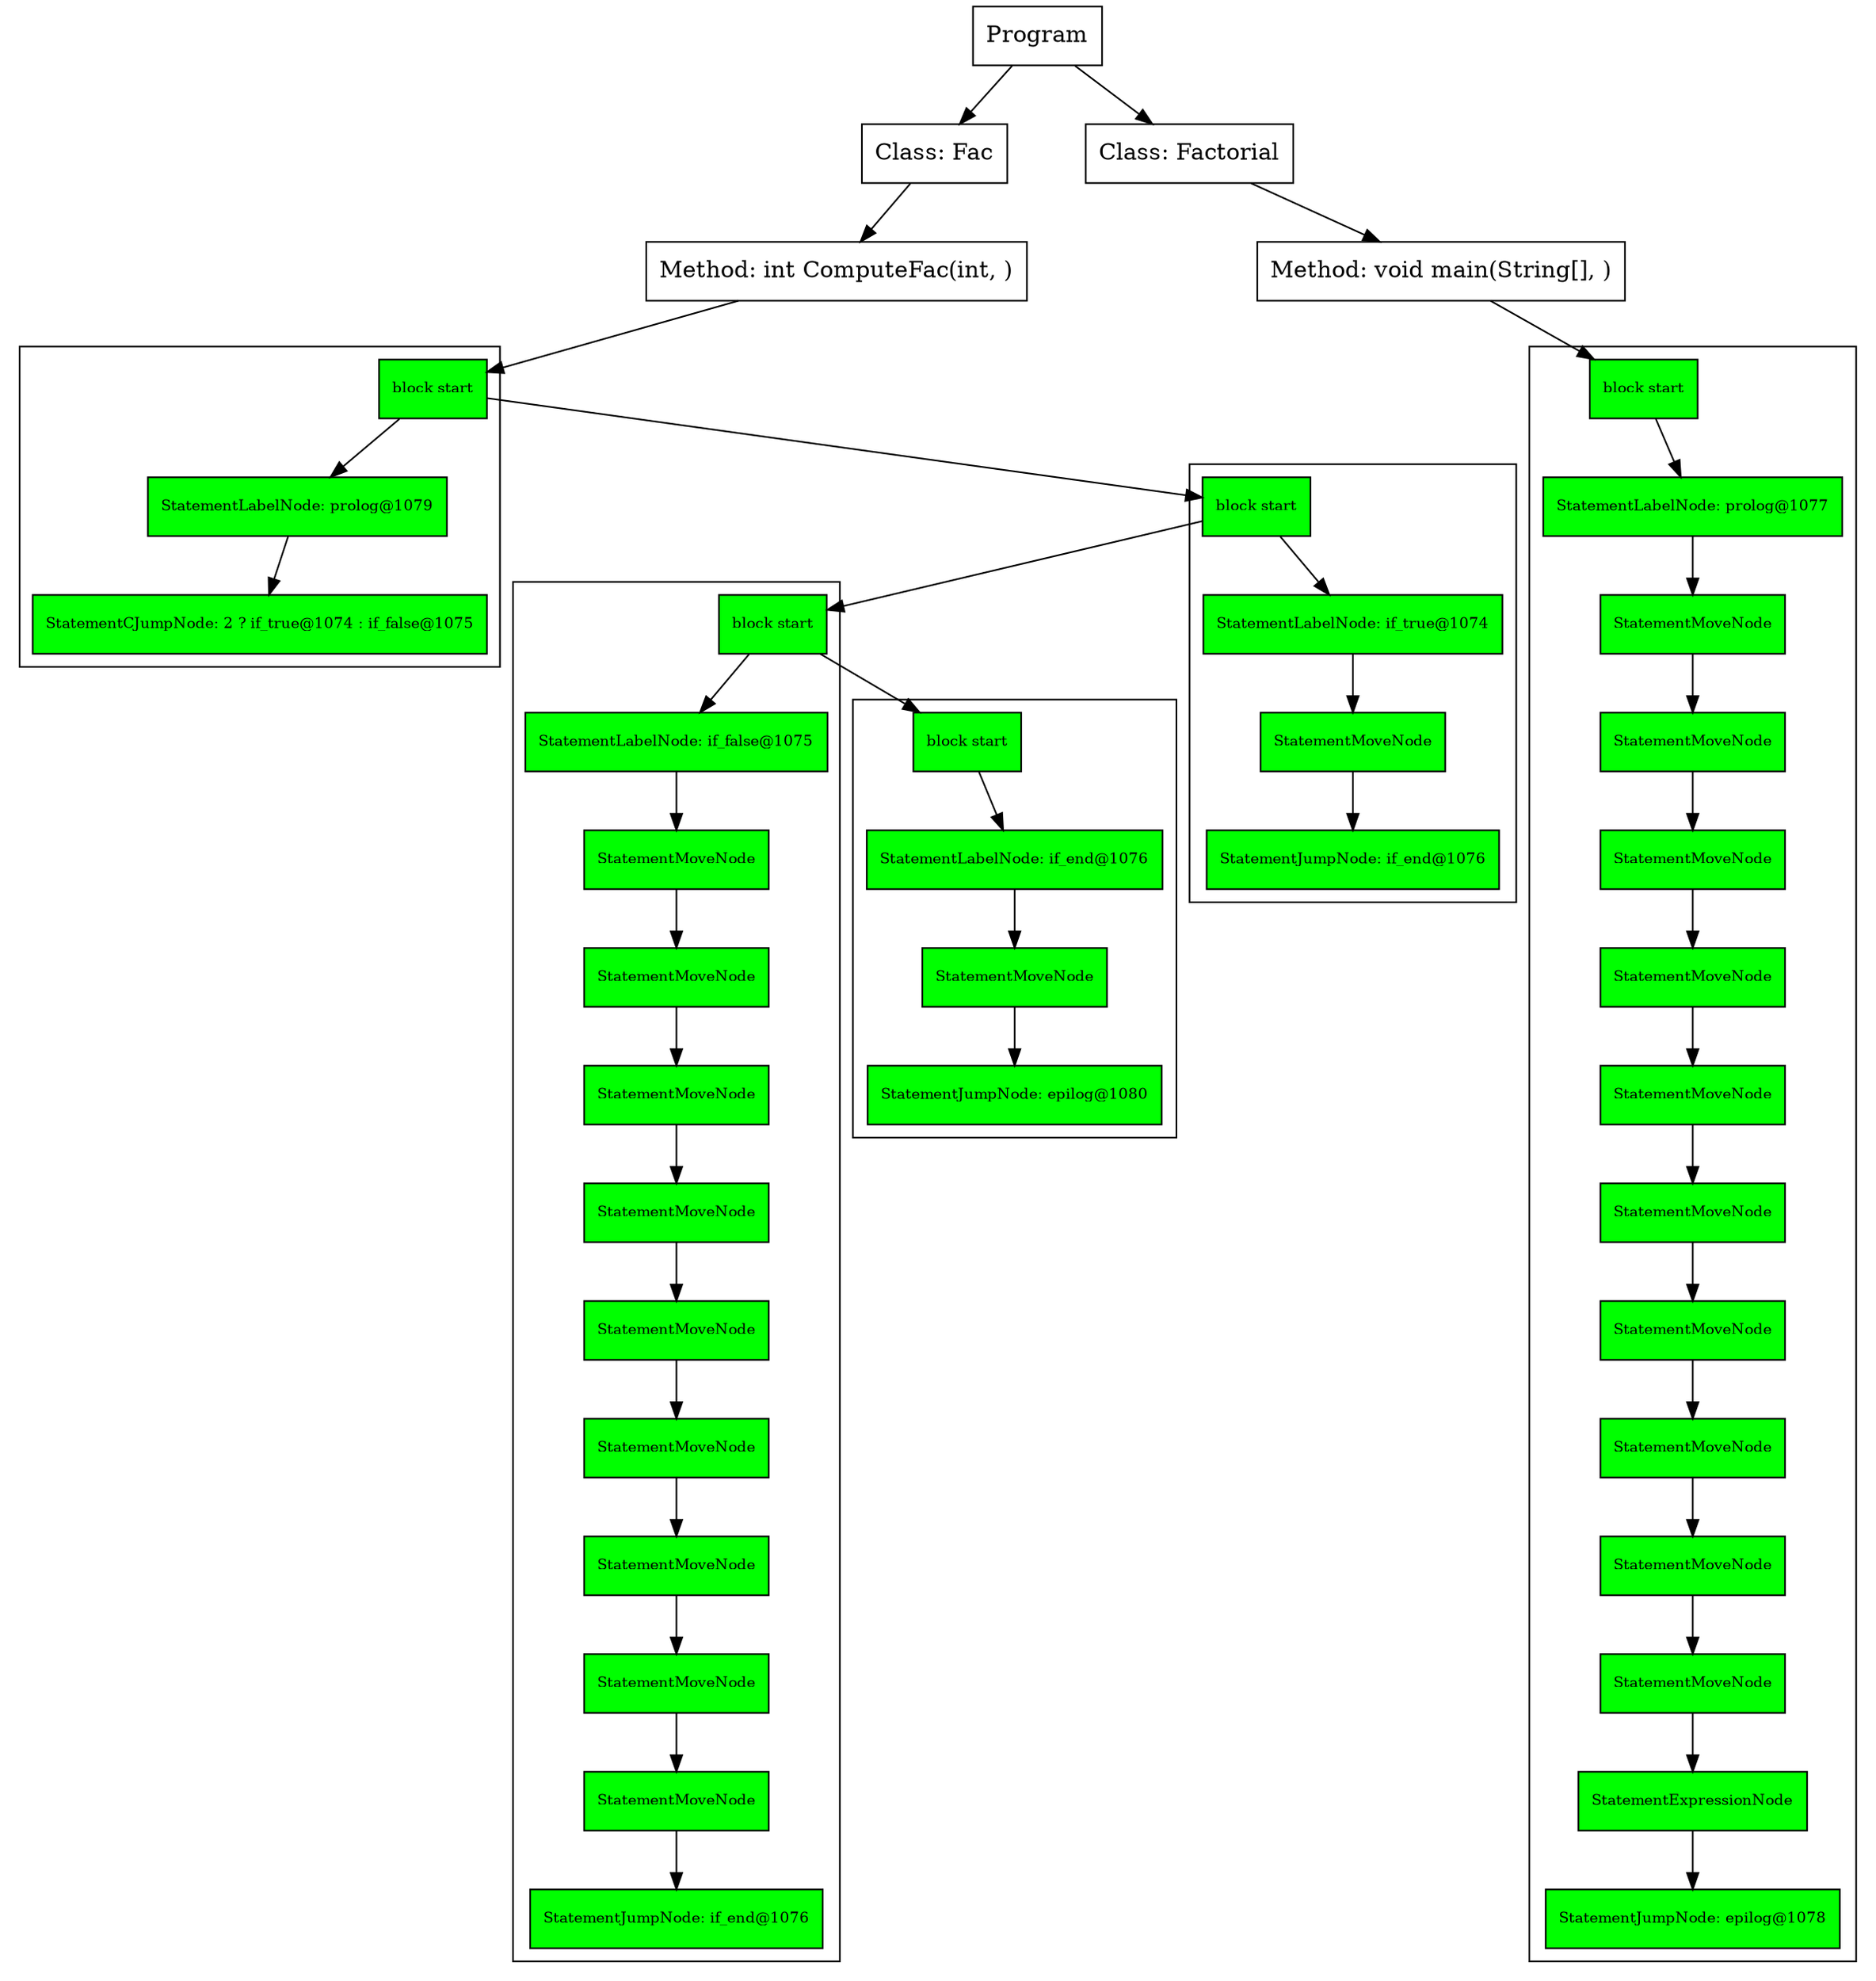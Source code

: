 digraph Factorial {
"0x7f0b18bfa500" [label="Program" shape=box]
"0x60b0000193d8" [label="Class: Fac"shape=box]
"0x7f0b18bfa500" -> "0x60b0000193d8"
"0x6070000075d8" [label="Method: int ComputeFac(int, )"shape=box]
"0x60b0000193d8" -> "0x6070000075d8"
subgraph cluster_0x6080000031a0{
node [shape="box", style="filled", fillcolor="green", fontcolor="black", fontsize="9"]
"0x6080000031a0" [label="block start"shape=box]
"0x6020000c07f0" [label="StatementLabelNode: prolog@1079" shape=box]
"0x6080000031a0" -> "0x6020000c07f0"
"0x6020000c07f8" [label="StatementCJumpNode: 2 ? if_true@1074 : if_false@1075" shape=box]
"0x6020000c07f0" -> "0x6020000c07f8"
}
"0x6070000075d8" -> "0x6080000031a0"
subgraph cluster_0x6080000031b8{
node [shape="box", style="filled", fillcolor="green", fontcolor="black", fontsize="9"]
"0x6080000031b8" [label="block start"shape=box]
"0x6030000db4f0" [label="StatementLabelNode: if_true@1074" shape=box]
"0x6080000031b8" -> "0x6030000db4f0"
"0x6030000db4f8" [label="StatementMoveNode" shape=box]
"0x6030000db4f0" -> "0x6030000db4f8"
"0x6030000db500" [label="StatementJumpNode: if_end@1076" shape=box]
"0x6030000db4f8" -> "0x6030000db500"
}
"0x6080000031a0" -> "0x6080000031b8"
subgraph cluster_0x6080000031d0{
node [shape="box", style="filled", fillcolor="green", fontcolor="black", fontsize="9"]
"0x6080000031d0" [label="block start"shape=box]
"0x60c000013000" [label="StatementLabelNode: if_false@1075" shape=box]
"0x6080000031d0" -> "0x60c000013000"
"0x60c000013008" [label="StatementMoveNode" shape=box]
"0x60c000013000" -> "0x60c000013008"
"0x60c000013010" [label="StatementMoveNode" shape=box]
"0x60c000013008" -> "0x60c000013010"
"0x60c000013018" [label="StatementMoveNode" shape=box]
"0x60c000013010" -> "0x60c000013018"
"0x60c000013020" [label="StatementMoveNode" shape=box]
"0x60c000013018" -> "0x60c000013020"
"0x60c000013028" [label="StatementMoveNode" shape=box]
"0x60c000013020" -> "0x60c000013028"
"0x60c000013030" [label="StatementMoveNode" shape=box]
"0x60c000013028" -> "0x60c000013030"
"0x60c000013038" [label="StatementMoveNode" shape=box]
"0x60c000013030" -> "0x60c000013038"
"0x60c000013040" [label="StatementMoveNode" shape=box]
"0x60c000013038" -> "0x60c000013040"
"0x60c000013048" [label="StatementMoveNode" shape=box]
"0x60c000013040" -> "0x60c000013048"
"0x60c000013050" [label="StatementJumpNode: if_end@1076" shape=box]
"0x60c000013048" -> "0x60c000013050"
}
"0x6080000031b8" -> "0x6080000031d0"
subgraph cluster_0x6080000031e8{
node [shape="box", style="filled", fillcolor="green", fontcolor="black", fontsize="9"]
"0x6080000031e8" [label="block start"shape=box]
"0x6030000db550" [label="StatementLabelNode: if_end@1076" shape=box]
"0x6080000031e8" -> "0x6030000db550"
"0x6030000db558" [label="StatementMoveNode" shape=box]
"0x6030000db550" -> "0x6030000db558"
"0x6030000db560" [label="StatementJumpNode: epilog@1080" shape=box]
"0x6030000db558" -> "0x6030000db560"
}
"0x6080000031d0" -> "0x6080000031e8"
"0x60b000019328" [label="Class: Factorial"shape=box]
"0x7f0b18bfa500" -> "0x60b000019328"
"0x607000007568" [label="Method: void main(String[], )"shape=box]
"0x60b000019328" -> "0x607000007568"
subgraph cluster_0x6030000db430{
node [shape="box", style="filled", fillcolor="green", fontcolor="black", fontsize="9"]
"0x6030000db430" [label="block start"shape=box]
"0x60c000012f40" [label="StatementLabelNode: prolog@1077" shape=box]
"0x6030000db430" -> "0x60c000012f40"
"0x60c000012f48" [label="StatementMoveNode" shape=box]
"0x60c000012f40" -> "0x60c000012f48"
"0x60c000012f50" [label="StatementMoveNode" shape=box]
"0x60c000012f48" -> "0x60c000012f50"
"0x60c000012f58" [label="StatementMoveNode" shape=box]
"0x60c000012f50" -> "0x60c000012f58"
"0x60c000012f60" [label="StatementMoveNode" shape=box]
"0x60c000012f58" -> "0x60c000012f60"
"0x60c000012f68" [label="StatementMoveNode" shape=box]
"0x60c000012f60" -> "0x60c000012f68"
"0x60c000012f70" [label="StatementMoveNode" shape=box]
"0x60c000012f68" -> "0x60c000012f70"
"0x60c000012f78" [label="StatementMoveNode" shape=box]
"0x60c000012f70" -> "0x60c000012f78"
"0x60c000012f80" [label="StatementMoveNode" shape=box]
"0x60c000012f78" -> "0x60c000012f80"
"0x60c000012f88" [label="StatementMoveNode" shape=box]
"0x60c000012f80" -> "0x60c000012f88"
"0x60c000012f90" [label="StatementMoveNode" shape=box]
"0x60c000012f88" -> "0x60c000012f90"
"0x60c000012f98" [label="StatementExpressionNode" shape=box]
"0x60c000012f90" -> "0x60c000012f98"
"0x60c000012fa0" [label="StatementJumpNode: epilog@1078" shape=box]
"0x60c000012f98" -> "0x60c000012fa0"
}
"0x607000007568" -> "0x6030000db430"
}
